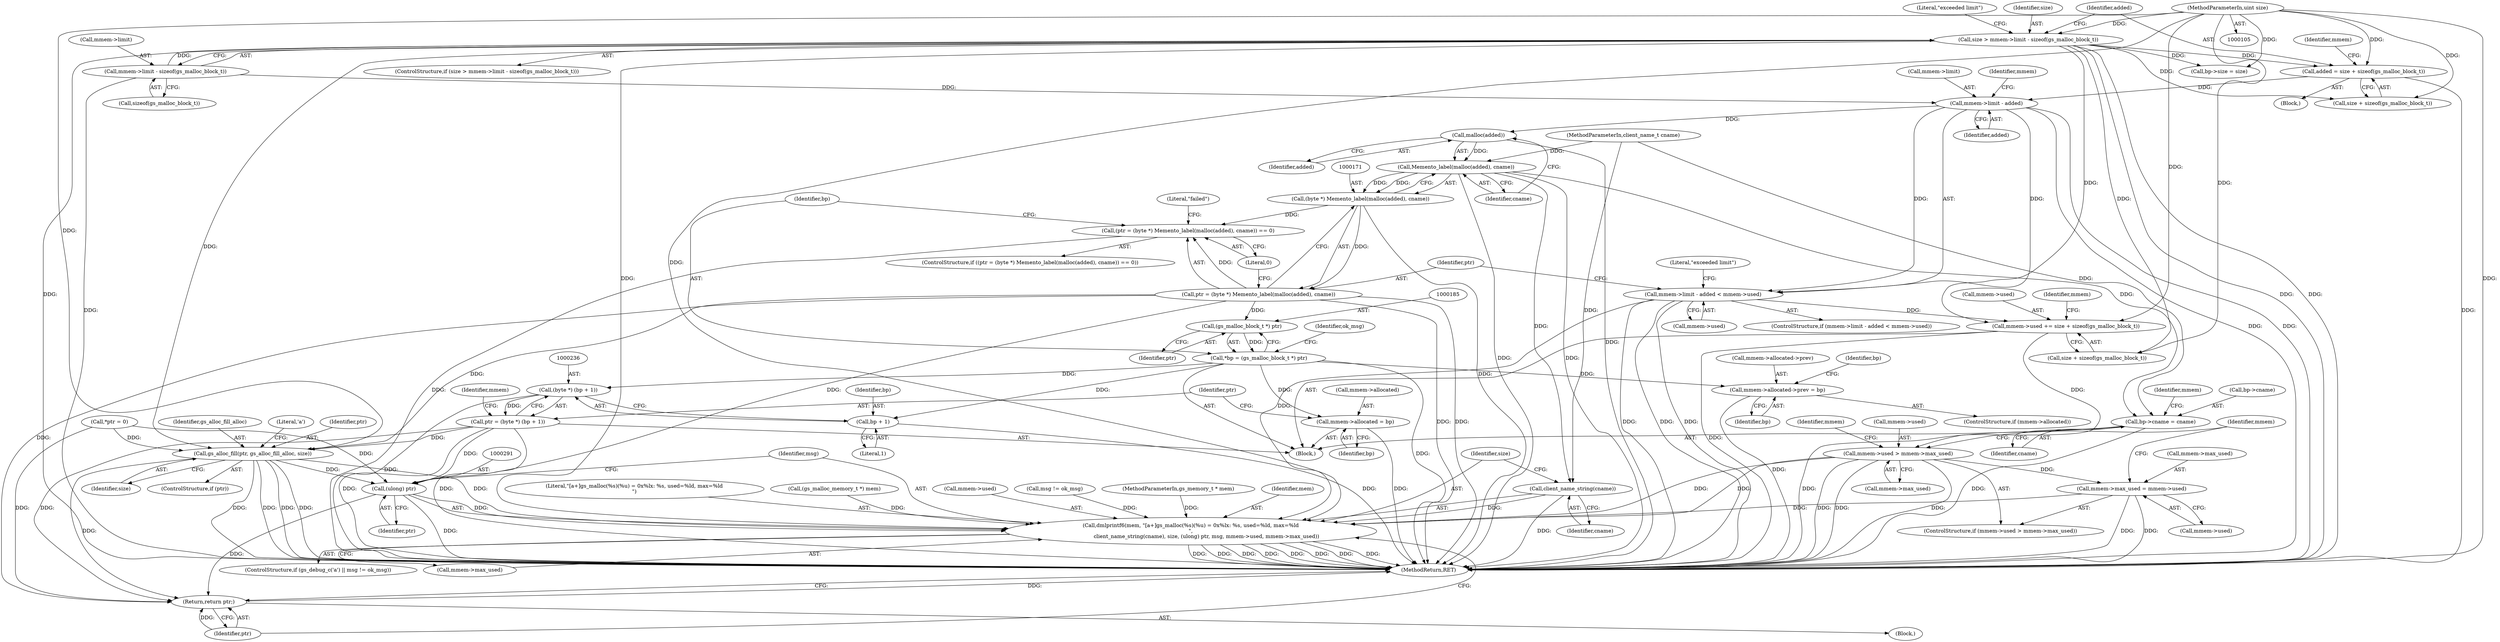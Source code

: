 digraph "1_moodle_0c0b0859ae1aba64861599f0e7f74f143f305932@API" {
"1000147" [label="(Call,added = size + sizeof(gs_malloc_block_t))"];
"1000133" [label="(Call,size > mmem->limit - sizeof(gs_malloc_block_t))"];
"1000107" [label="(MethodParameterIn,uint size)"];
"1000135" [label="(Call,mmem->limit - sizeof(gs_malloc_block_t))"];
"1000155" [label="(Call,mmem->limit - added)"];
"1000154" [label="(Call,mmem->limit - added < mmem->used)"];
"1000240" [label="(Call,mmem->used += size + sizeof(gs_malloc_block_t))"];
"1000249" [label="(Call,mmem->used > mmem->max_used)"];
"1000256" [label="(Call,mmem->max_used = mmem->used)"];
"1000284" [label="(Call,dmlprintf6(mem, \"[a+]gs_malloc(%s)(%u) = 0x%lx: %s, used=%ld, max=%ld\n\",\n                   client_name_string(cname), size, (ulong) ptr, msg, mmem->used, mmem->max_used))"];
"1000173" [label="(Call,malloc(added))"];
"1000172" [label="(Call,Memento_label(malloc(added), cname))"];
"1000170" [label="(Call,(byte *) Memento_label(malloc(added), cname))"];
"1000167" [label="(Call,(ptr = (byte *) Memento_label(malloc(added), cname)) == 0)"];
"1000168" [label="(Call,ptr = (byte *) Memento_label(malloc(added), cname))"];
"1000184" [label="(Call,(gs_malloc_block_t *) ptr)"];
"1000182" [label="(Call,*bp = (gs_malloc_block_t *) ptr)"];
"1000193" [label="(Call,mmem->allocated->prev = bp)"];
"1000228" [label="(Call,mmem->allocated = bp)"];
"1000235" [label="(Call,(byte *) (bp + 1))"];
"1000233" [label="(Call,ptr = (byte *) (bp + 1))"];
"1000273" [label="(Call,gs_alloc_fill(ptr, gs_alloc_fill_alloc, size))"];
"1000290" [label="(Call,(ulong) ptr)"];
"1000300" [label="(Return,return ptr;)"];
"1000237" [label="(Call,bp + 1)"];
"1000223" [label="(Call,bp->cname = cname)"];
"1000287" [label="(Call,client_name_string(cname))"];
"1000175" [label="(Identifier,cname)"];
"1000188" [label="(Identifier,ok_msg)"];
"1000249" [label="(Call,mmem->used > mmem->max_used)"];
"1000166" [label="(ControlStructure,if ((ptr = (byte *) Memento_label(malloc(added), cname)) == 0))"];
"1000145" [label="(Block,)"];
"1000194" [label="(Call,mmem->allocated->prev)"];
"1000290" [label="(Call,(ulong) ptr)"];
"1000189" [label="(ControlStructure,if (mmem->allocated))"];
"1000183" [label="(Identifier,bp)"];
"1000155" [label="(Call,mmem->limit - added)"];
"1000159" [label="(Identifier,added)"];
"1000248" [label="(ControlStructure,if (mmem->used > mmem->max_used))"];
"1000240" [label="(Call,mmem->used += size + sizeof(gs_malloc_block_t))"];
"1000223" [label="(Call,bp->cname = cname)"];
"1000250" [label="(Call,mmem->used)"];
"1000169" [label="(Identifier,ptr)"];
"1000271" [label="(ControlStructure,if (ptr))"];
"1000253" [label="(Call,mmem->max_used)"];
"1000286" [label="(Literal,\"[a+]gs_malloc(%s)(%u) = 0x%lx: %s, used=%ld, max=%ld\n\")"];
"1000167" [label="(Call,(ptr = (byte *) Memento_label(malloc(added), cname)) == 0)"];
"1000228" [label="(Call,mmem->allocated = bp)"];
"1000176" [label="(Literal,0)"];
"1000289" [label="(Identifier,size)"];
"1000182" [label="(Call,*bp = (gs_malloc_block_t *) ptr)"];
"1000109" [label="(Block,)"];
"1000184" [label="(Call,(gs_malloc_block_t *) ptr)"];
"1000153" [label="(ControlStructure,if (mmem->limit - added < mmem->used))"];
"1000233" [label="(Call,ptr = (byte *) (bp + 1))"];
"1000113" [label="(Call,(gs_malloc_memory_t *) mem)"];
"1000143" [label="(Literal,\"exceeded limit\")"];
"1000135" [label="(Call,mmem->limit - sizeof(gs_malloc_block_t))"];
"1000251" [label="(Identifier,mmem)"];
"1000232" [label="(Identifier,bp)"];
"1000178" [label="(Literal,\"failed\")"];
"1000242" [label="(Identifier,mmem)"];
"1000230" [label="(Identifier,mmem)"];
"1000294" [label="(Call,mmem->used)"];
"1000229" [label="(Call,mmem->allocated)"];
"1000301" [label="(Identifier,ptr)"];
"1000117" [label="(Call,*ptr = 0)"];
"1000292" [label="(Identifier,ptr)"];
"1000149" [label="(Call,size + sizeof(gs_malloc_block_t))"];
"1000164" [label="(Literal,\"exceeded limit\")"];
"1000160" [label="(Call,mmem->used)"];
"1000134" [label="(Identifier,size)"];
"1000239" [label="(Literal,1)"];
"1000132" [label="(ControlStructure,if (size > mmem->limit - sizeof(gs_malloc_block_t)))"];
"1000174" [label="(Identifier,added)"];
"1000235" [label="(Call,(byte *) (bp + 1))"];
"1000244" [label="(Call,size + sizeof(gs_malloc_block_t))"];
"1000238" [label="(Identifier,bp)"];
"1000280" [label="(Literal,'a')"];
"1000133" [label="(Call,size > mmem->limit - sizeof(gs_malloc_block_t))"];
"1000237" [label="(Call,bp + 1)"];
"1000293" [label="(Identifier,msg)"];
"1000260" [label="(Call,mmem->used)"];
"1000256" [label="(Call,mmem->max_used = mmem->used)"];
"1000241" [label="(Call,mmem->used)"];
"1000173" [label="(Call,malloc(added))"];
"1000234" [label="(Identifier,ptr)"];
"1000284" [label="(Call,dmlprintf6(mem, \"[a+]gs_malloc(%s)(%u) = 0x%lx: %s, used=%ld, max=%ld\n\",\n                   client_name_string(cname), size, (ulong) ptr, msg, mmem->used, mmem->max_used))"];
"1000148" [label="(Identifier,added)"];
"1000300" [label="(Return,return ptr;)"];
"1000224" [label="(Call,bp->cname)"];
"1000168" [label="(Call,ptr = (byte *) Memento_label(malloc(added), cname))"];
"1000193" [label="(Call,mmem->allocated->prev = bp)"];
"1000287" [label="(Call,client_name_string(cname))"];
"1000107" [label="(MethodParameterIn,uint size)"];
"1000302" [label="(MethodReturn,RET)"];
"1000276" [label="(Identifier,size)"];
"1000161" [label="(Identifier,mmem)"];
"1000180" [label="(Block,)"];
"1000281" [label="(Call,msg != ok_msg)"];
"1000274" [label="(Identifier,ptr)"];
"1000170" [label="(Call,(byte *) Memento_label(malloc(added), cname))"];
"1000154" [label="(Call,mmem->limit - added < mmem->used)"];
"1000277" [label="(ControlStructure,if (gs_debug_c('a') || msg != ok_msg))"];
"1000258" [label="(Identifier,mmem)"];
"1000147" [label="(Call,added = size + sizeof(gs_malloc_block_t))"];
"1000273" [label="(Call,gs_alloc_fill(ptr, gs_alloc_fill_alloc, size))"];
"1000186" [label="(Identifier,ptr)"];
"1000202" [label="(Identifier,bp)"];
"1000172" [label="(Call,Memento_label(malloc(added), cname))"];
"1000106" [label="(MethodParameterIn,gs_memory_t * mem)"];
"1000212" [label="(Call,bp->size = size)"];
"1000297" [label="(Call,mmem->max_used)"];
"1000139" [label="(Call,sizeof(gs_malloc_block_t))"];
"1000199" [label="(Identifier,bp)"];
"1000108" [label="(MethodParameterIn,client_name_t cname)"];
"1000257" [label="(Call,mmem->max_used)"];
"1000227" [label="(Identifier,cname)"];
"1000275" [label="(Identifier,gs_alloc_fill_alloc)"];
"1000157" [label="(Identifier,mmem)"];
"1000285" [label="(Identifier,mem)"];
"1000265" [label="(Identifier,mmem)"];
"1000156" [label="(Call,mmem->limit)"];
"1000288" [label="(Identifier,cname)"];
"1000136" [label="(Call,mmem->limit)"];
"1000147" -> "1000145"  [label="AST: "];
"1000147" -> "1000149"  [label="CFG: "];
"1000148" -> "1000147"  [label="AST: "];
"1000149" -> "1000147"  [label="AST: "];
"1000157" -> "1000147"  [label="CFG: "];
"1000147" -> "1000302"  [label="DDG: "];
"1000133" -> "1000147"  [label="DDG: "];
"1000107" -> "1000147"  [label="DDG: "];
"1000147" -> "1000155"  [label="DDG: "];
"1000133" -> "1000132"  [label="AST: "];
"1000133" -> "1000135"  [label="CFG: "];
"1000134" -> "1000133"  [label="AST: "];
"1000135" -> "1000133"  [label="AST: "];
"1000143" -> "1000133"  [label="CFG: "];
"1000148" -> "1000133"  [label="CFG: "];
"1000133" -> "1000302"  [label="DDG: "];
"1000133" -> "1000302"  [label="DDG: "];
"1000133" -> "1000302"  [label="DDG: "];
"1000107" -> "1000133"  [label="DDG: "];
"1000135" -> "1000133"  [label="DDG: "];
"1000133" -> "1000149"  [label="DDG: "];
"1000133" -> "1000212"  [label="DDG: "];
"1000133" -> "1000240"  [label="DDG: "];
"1000133" -> "1000244"  [label="DDG: "];
"1000133" -> "1000273"  [label="DDG: "];
"1000133" -> "1000284"  [label="DDG: "];
"1000107" -> "1000105"  [label="AST: "];
"1000107" -> "1000302"  [label="DDG: "];
"1000107" -> "1000149"  [label="DDG: "];
"1000107" -> "1000212"  [label="DDG: "];
"1000107" -> "1000240"  [label="DDG: "];
"1000107" -> "1000244"  [label="DDG: "];
"1000107" -> "1000273"  [label="DDG: "];
"1000107" -> "1000284"  [label="DDG: "];
"1000135" -> "1000139"  [label="CFG: "];
"1000136" -> "1000135"  [label="AST: "];
"1000139" -> "1000135"  [label="AST: "];
"1000135" -> "1000302"  [label="DDG: "];
"1000135" -> "1000155"  [label="DDG: "];
"1000155" -> "1000154"  [label="AST: "];
"1000155" -> "1000159"  [label="CFG: "];
"1000156" -> "1000155"  [label="AST: "];
"1000159" -> "1000155"  [label="AST: "];
"1000161" -> "1000155"  [label="CFG: "];
"1000155" -> "1000302"  [label="DDG: "];
"1000155" -> "1000302"  [label="DDG: "];
"1000155" -> "1000154"  [label="DDG: "];
"1000155" -> "1000154"  [label="DDG: "];
"1000155" -> "1000173"  [label="DDG: "];
"1000154" -> "1000153"  [label="AST: "];
"1000154" -> "1000160"  [label="CFG: "];
"1000160" -> "1000154"  [label="AST: "];
"1000164" -> "1000154"  [label="CFG: "];
"1000169" -> "1000154"  [label="CFG: "];
"1000154" -> "1000302"  [label="DDG: "];
"1000154" -> "1000302"  [label="DDG: "];
"1000154" -> "1000302"  [label="DDG: "];
"1000154" -> "1000240"  [label="DDG: "];
"1000154" -> "1000284"  [label="DDG: "];
"1000240" -> "1000180"  [label="AST: "];
"1000240" -> "1000244"  [label="CFG: "];
"1000241" -> "1000240"  [label="AST: "];
"1000244" -> "1000240"  [label="AST: "];
"1000251" -> "1000240"  [label="CFG: "];
"1000240" -> "1000302"  [label="DDG: "];
"1000240" -> "1000249"  [label="DDG: "];
"1000249" -> "1000248"  [label="AST: "];
"1000249" -> "1000253"  [label="CFG: "];
"1000250" -> "1000249"  [label="AST: "];
"1000253" -> "1000249"  [label="AST: "];
"1000258" -> "1000249"  [label="CFG: "];
"1000265" -> "1000249"  [label="CFG: "];
"1000249" -> "1000302"  [label="DDG: "];
"1000249" -> "1000302"  [label="DDG: "];
"1000249" -> "1000302"  [label="DDG: "];
"1000249" -> "1000256"  [label="DDG: "];
"1000249" -> "1000284"  [label="DDG: "];
"1000249" -> "1000284"  [label="DDG: "];
"1000256" -> "1000248"  [label="AST: "];
"1000256" -> "1000260"  [label="CFG: "];
"1000257" -> "1000256"  [label="AST: "];
"1000260" -> "1000256"  [label="AST: "];
"1000265" -> "1000256"  [label="CFG: "];
"1000256" -> "1000302"  [label="DDG: "];
"1000256" -> "1000302"  [label="DDG: "];
"1000256" -> "1000284"  [label="DDG: "];
"1000284" -> "1000277"  [label="AST: "];
"1000284" -> "1000297"  [label="CFG: "];
"1000285" -> "1000284"  [label="AST: "];
"1000286" -> "1000284"  [label="AST: "];
"1000287" -> "1000284"  [label="AST: "];
"1000289" -> "1000284"  [label="AST: "];
"1000290" -> "1000284"  [label="AST: "];
"1000293" -> "1000284"  [label="AST: "];
"1000294" -> "1000284"  [label="AST: "];
"1000297" -> "1000284"  [label="AST: "];
"1000301" -> "1000284"  [label="CFG: "];
"1000284" -> "1000302"  [label="DDG: "];
"1000284" -> "1000302"  [label="DDG: "];
"1000284" -> "1000302"  [label="DDG: "];
"1000284" -> "1000302"  [label="DDG: "];
"1000284" -> "1000302"  [label="DDG: "];
"1000284" -> "1000302"  [label="DDG: "];
"1000284" -> "1000302"  [label="DDG: "];
"1000284" -> "1000302"  [label="DDG: "];
"1000113" -> "1000284"  [label="DDG: "];
"1000106" -> "1000284"  [label="DDG: "];
"1000287" -> "1000284"  [label="DDG: "];
"1000273" -> "1000284"  [label="DDG: "];
"1000290" -> "1000284"  [label="DDG: "];
"1000281" -> "1000284"  [label="DDG: "];
"1000173" -> "1000172"  [label="AST: "];
"1000173" -> "1000174"  [label="CFG: "];
"1000174" -> "1000173"  [label="AST: "];
"1000175" -> "1000173"  [label="CFG: "];
"1000173" -> "1000302"  [label="DDG: "];
"1000173" -> "1000172"  [label="DDG: "];
"1000172" -> "1000170"  [label="AST: "];
"1000172" -> "1000175"  [label="CFG: "];
"1000175" -> "1000172"  [label="AST: "];
"1000170" -> "1000172"  [label="CFG: "];
"1000172" -> "1000302"  [label="DDG: "];
"1000172" -> "1000302"  [label="DDG: "];
"1000172" -> "1000170"  [label="DDG: "];
"1000172" -> "1000170"  [label="DDG: "];
"1000108" -> "1000172"  [label="DDG: "];
"1000172" -> "1000223"  [label="DDG: "];
"1000172" -> "1000287"  [label="DDG: "];
"1000170" -> "1000168"  [label="AST: "];
"1000171" -> "1000170"  [label="AST: "];
"1000168" -> "1000170"  [label="CFG: "];
"1000170" -> "1000302"  [label="DDG: "];
"1000170" -> "1000167"  [label="DDG: "];
"1000170" -> "1000168"  [label="DDG: "];
"1000167" -> "1000166"  [label="AST: "];
"1000167" -> "1000176"  [label="CFG: "];
"1000168" -> "1000167"  [label="AST: "];
"1000176" -> "1000167"  [label="AST: "];
"1000178" -> "1000167"  [label="CFG: "];
"1000183" -> "1000167"  [label="CFG: "];
"1000167" -> "1000302"  [label="DDG: "];
"1000168" -> "1000167"  [label="DDG: "];
"1000169" -> "1000168"  [label="AST: "];
"1000176" -> "1000168"  [label="CFG: "];
"1000168" -> "1000302"  [label="DDG: "];
"1000168" -> "1000302"  [label="DDG: "];
"1000168" -> "1000184"  [label="DDG: "];
"1000168" -> "1000273"  [label="DDG: "];
"1000168" -> "1000290"  [label="DDG: "];
"1000168" -> "1000300"  [label="DDG: "];
"1000184" -> "1000182"  [label="AST: "];
"1000184" -> "1000186"  [label="CFG: "];
"1000185" -> "1000184"  [label="AST: "];
"1000186" -> "1000184"  [label="AST: "];
"1000182" -> "1000184"  [label="CFG: "];
"1000184" -> "1000182"  [label="DDG: "];
"1000182" -> "1000180"  [label="AST: "];
"1000183" -> "1000182"  [label="AST: "];
"1000188" -> "1000182"  [label="CFG: "];
"1000182" -> "1000302"  [label="DDG: "];
"1000182" -> "1000193"  [label="DDG: "];
"1000182" -> "1000228"  [label="DDG: "];
"1000182" -> "1000235"  [label="DDG: "];
"1000182" -> "1000237"  [label="DDG: "];
"1000193" -> "1000189"  [label="AST: "];
"1000193" -> "1000199"  [label="CFG: "];
"1000194" -> "1000193"  [label="AST: "];
"1000199" -> "1000193"  [label="AST: "];
"1000202" -> "1000193"  [label="CFG: "];
"1000193" -> "1000302"  [label="DDG: "];
"1000228" -> "1000180"  [label="AST: "];
"1000228" -> "1000232"  [label="CFG: "];
"1000229" -> "1000228"  [label="AST: "];
"1000232" -> "1000228"  [label="AST: "];
"1000234" -> "1000228"  [label="CFG: "];
"1000228" -> "1000302"  [label="DDG: "];
"1000235" -> "1000233"  [label="AST: "];
"1000235" -> "1000237"  [label="CFG: "];
"1000236" -> "1000235"  [label="AST: "];
"1000237" -> "1000235"  [label="AST: "];
"1000233" -> "1000235"  [label="CFG: "];
"1000235" -> "1000302"  [label="DDG: "];
"1000235" -> "1000233"  [label="DDG: "];
"1000233" -> "1000180"  [label="AST: "];
"1000234" -> "1000233"  [label="AST: "];
"1000242" -> "1000233"  [label="CFG: "];
"1000233" -> "1000302"  [label="DDG: "];
"1000233" -> "1000302"  [label="DDG: "];
"1000233" -> "1000273"  [label="DDG: "];
"1000233" -> "1000290"  [label="DDG: "];
"1000233" -> "1000300"  [label="DDG: "];
"1000273" -> "1000271"  [label="AST: "];
"1000273" -> "1000276"  [label="CFG: "];
"1000274" -> "1000273"  [label="AST: "];
"1000275" -> "1000273"  [label="AST: "];
"1000276" -> "1000273"  [label="AST: "];
"1000280" -> "1000273"  [label="CFG: "];
"1000273" -> "1000302"  [label="DDG: "];
"1000273" -> "1000302"  [label="DDG: "];
"1000273" -> "1000302"  [label="DDG: "];
"1000273" -> "1000302"  [label="DDG: "];
"1000117" -> "1000273"  [label="DDG: "];
"1000273" -> "1000290"  [label="DDG: "];
"1000273" -> "1000300"  [label="DDG: "];
"1000290" -> "1000292"  [label="CFG: "];
"1000291" -> "1000290"  [label="AST: "];
"1000292" -> "1000290"  [label="AST: "];
"1000293" -> "1000290"  [label="CFG: "];
"1000290" -> "1000302"  [label="DDG: "];
"1000117" -> "1000290"  [label="DDG: "];
"1000290" -> "1000300"  [label="DDG: "];
"1000300" -> "1000109"  [label="AST: "];
"1000300" -> "1000301"  [label="CFG: "];
"1000301" -> "1000300"  [label="AST: "];
"1000302" -> "1000300"  [label="CFG: "];
"1000300" -> "1000302"  [label="DDG: "];
"1000301" -> "1000300"  [label="DDG: "];
"1000117" -> "1000300"  [label="DDG: "];
"1000237" -> "1000239"  [label="CFG: "];
"1000238" -> "1000237"  [label="AST: "];
"1000239" -> "1000237"  [label="AST: "];
"1000237" -> "1000302"  [label="DDG: "];
"1000223" -> "1000180"  [label="AST: "];
"1000223" -> "1000227"  [label="CFG: "];
"1000224" -> "1000223"  [label="AST: "];
"1000227" -> "1000223"  [label="AST: "];
"1000230" -> "1000223"  [label="CFG: "];
"1000223" -> "1000302"  [label="DDG: "];
"1000223" -> "1000302"  [label="DDG: "];
"1000108" -> "1000223"  [label="DDG: "];
"1000287" -> "1000288"  [label="CFG: "];
"1000288" -> "1000287"  [label="AST: "];
"1000289" -> "1000287"  [label="CFG: "];
"1000287" -> "1000302"  [label="DDG: "];
"1000108" -> "1000287"  [label="DDG: "];
}
